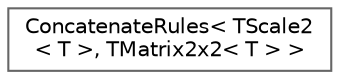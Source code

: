 digraph "Graphical Class Hierarchy"
{
 // INTERACTIVE_SVG=YES
 // LATEX_PDF_SIZE
  bgcolor="transparent";
  edge [fontname=Helvetica,fontsize=10,labelfontname=Helvetica,labelfontsize=10];
  node [fontname=Helvetica,fontsize=10,shape=box,height=0.2,width=0.4];
  rankdir="LR";
  Node0 [id="Node000000",label="ConcatenateRules\< TScale2\l\< T \>, TMatrix2x2\< T \> \>",height=0.2,width=0.4,color="grey40", fillcolor="white", style="filled",URL="$d9/d69/structConcatenateRules_3_01TScale2_3_01T_01_4_00_01TMatrix2x2_3_01T_01_4_01_4.html",tooltip=" "];
}
